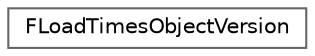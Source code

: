 digraph "Graphical Class Hierarchy"
{
 // INTERACTIVE_SVG=YES
 // LATEX_PDF_SIZE
  bgcolor="transparent";
  edge [fontname=Helvetica,fontsize=10,labelfontname=Helvetica,labelfontsize=10];
  node [fontname=Helvetica,fontsize=10,shape=box,height=0.2,width=0.4];
  rankdir="LR";
  Node0 [id="Node000000",label="FLoadTimesObjectVersion",height=0.2,width=0.4,color="grey40", fillcolor="white", style="filled",URL="$da/d01/structFLoadTimesObjectVersion.html",tooltip=" "];
}
